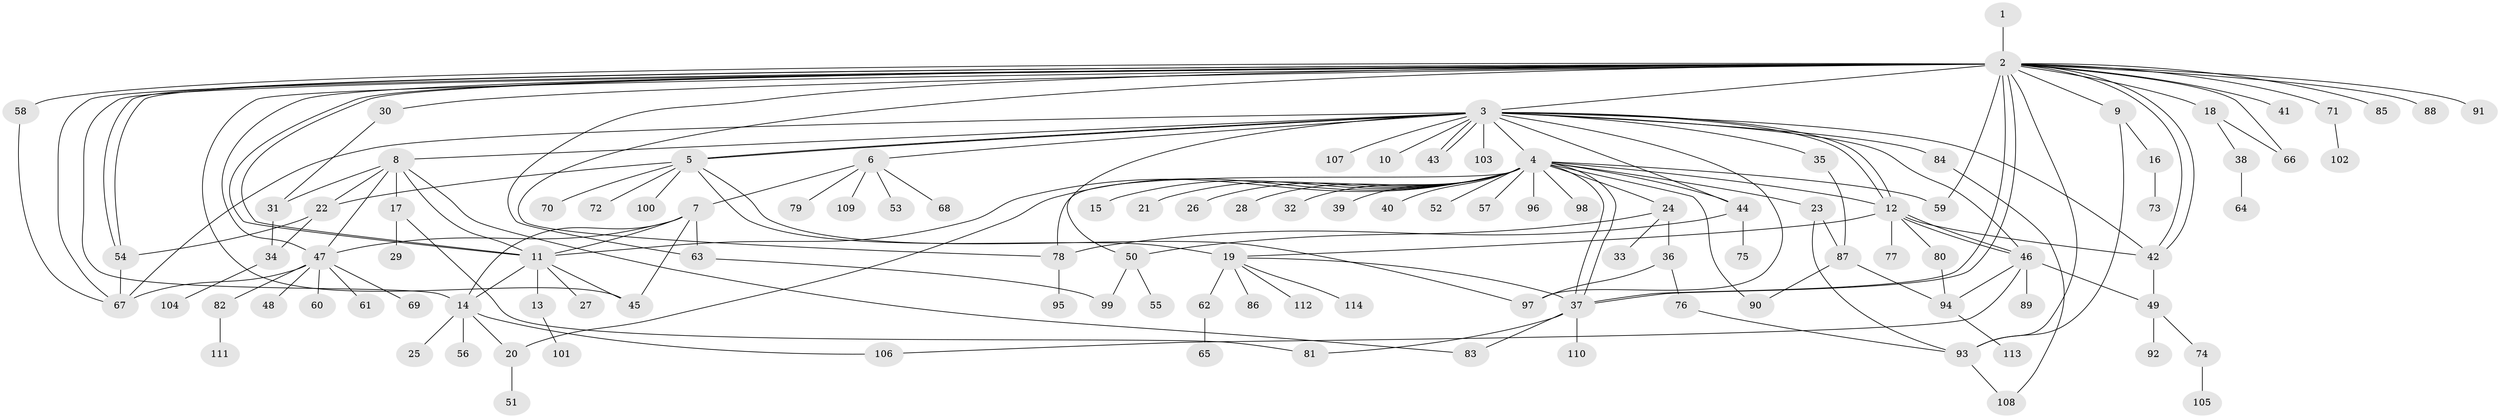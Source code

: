 // coarse degree distribution, {1: 0.5591397849462365, 27: 0.010752688172043012, 21: 0.010752688172043012, 20: 0.010752688172043012, 7: 0.03225806451612903, 5: 0.03225806451612903, 10: 0.021505376344086023, 12: 0.010752688172043012, 3: 0.07526881720430108, 2: 0.13978494623655913, 4: 0.07526881720430108, 9: 0.010752688172043012, 6: 0.010752688172043012}
// Generated by graph-tools (version 1.1) at 2025/51/02/27/25 19:51:55]
// undirected, 114 vertices, 169 edges
graph export_dot {
graph [start="1"]
  node [color=gray90,style=filled];
  1;
  2;
  3;
  4;
  5;
  6;
  7;
  8;
  9;
  10;
  11;
  12;
  13;
  14;
  15;
  16;
  17;
  18;
  19;
  20;
  21;
  22;
  23;
  24;
  25;
  26;
  27;
  28;
  29;
  30;
  31;
  32;
  33;
  34;
  35;
  36;
  37;
  38;
  39;
  40;
  41;
  42;
  43;
  44;
  45;
  46;
  47;
  48;
  49;
  50;
  51;
  52;
  53;
  54;
  55;
  56;
  57;
  58;
  59;
  60;
  61;
  62;
  63;
  64;
  65;
  66;
  67;
  68;
  69;
  70;
  71;
  72;
  73;
  74;
  75;
  76;
  77;
  78;
  79;
  80;
  81;
  82;
  83;
  84;
  85;
  86;
  87;
  88;
  89;
  90;
  91;
  92;
  93;
  94;
  95;
  96;
  97;
  98;
  99;
  100;
  101;
  102;
  103;
  104;
  105;
  106;
  107;
  108;
  109;
  110;
  111;
  112;
  113;
  114;
  1 -- 2;
  2 -- 3;
  2 -- 9;
  2 -- 11;
  2 -- 11;
  2 -- 14;
  2 -- 18;
  2 -- 30;
  2 -- 37;
  2 -- 37;
  2 -- 41;
  2 -- 42;
  2 -- 42;
  2 -- 45;
  2 -- 47;
  2 -- 54;
  2 -- 54;
  2 -- 58;
  2 -- 59;
  2 -- 63;
  2 -- 66;
  2 -- 67;
  2 -- 71;
  2 -- 78;
  2 -- 85;
  2 -- 88;
  2 -- 91;
  2 -- 93;
  3 -- 4;
  3 -- 5;
  3 -- 5;
  3 -- 6;
  3 -- 8;
  3 -- 10;
  3 -- 12;
  3 -- 12;
  3 -- 35;
  3 -- 42;
  3 -- 43;
  3 -- 43;
  3 -- 44;
  3 -- 46;
  3 -- 50;
  3 -- 67;
  3 -- 84;
  3 -- 97;
  3 -- 103;
  3 -- 107;
  4 -- 11;
  4 -- 12;
  4 -- 15;
  4 -- 20;
  4 -- 21;
  4 -- 23;
  4 -- 24;
  4 -- 26;
  4 -- 28;
  4 -- 32;
  4 -- 37;
  4 -- 37;
  4 -- 39;
  4 -- 40;
  4 -- 44;
  4 -- 52;
  4 -- 57;
  4 -- 59;
  4 -- 78;
  4 -- 90;
  4 -- 96;
  4 -- 98;
  5 -- 19;
  5 -- 22;
  5 -- 70;
  5 -- 72;
  5 -- 97;
  5 -- 100;
  6 -- 7;
  6 -- 53;
  6 -- 68;
  6 -- 79;
  6 -- 109;
  7 -- 11;
  7 -- 14;
  7 -- 45;
  7 -- 47;
  7 -- 63;
  8 -- 11;
  8 -- 17;
  8 -- 22;
  8 -- 31;
  8 -- 47;
  8 -- 83;
  9 -- 16;
  9 -- 93;
  11 -- 13;
  11 -- 14;
  11 -- 27;
  11 -- 45;
  12 -- 19;
  12 -- 42;
  12 -- 46;
  12 -- 46;
  12 -- 77;
  12 -- 80;
  13 -- 101;
  14 -- 20;
  14 -- 25;
  14 -- 56;
  14 -- 106;
  16 -- 73;
  17 -- 29;
  17 -- 81;
  18 -- 38;
  18 -- 66;
  19 -- 37;
  19 -- 62;
  19 -- 86;
  19 -- 112;
  19 -- 114;
  20 -- 51;
  22 -- 34;
  22 -- 54;
  23 -- 87;
  23 -- 93;
  24 -- 33;
  24 -- 36;
  24 -- 50;
  30 -- 31;
  31 -- 34;
  34 -- 104;
  35 -- 87;
  36 -- 76;
  36 -- 97;
  37 -- 81;
  37 -- 83;
  37 -- 110;
  38 -- 64;
  42 -- 49;
  44 -- 75;
  44 -- 78;
  46 -- 49;
  46 -- 89;
  46 -- 94;
  46 -- 106;
  47 -- 48;
  47 -- 60;
  47 -- 61;
  47 -- 67;
  47 -- 69;
  47 -- 82;
  49 -- 74;
  49 -- 92;
  50 -- 55;
  50 -- 99;
  54 -- 67;
  58 -- 67;
  62 -- 65;
  63 -- 99;
  71 -- 102;
  74 -- 105;
  76 -- 93;
  78 -- 95;
  80 -- 94;
  82 -- 111;
  84 -- 108;
  87 -- 90;
  87 -- 94;
  93 -- 108;
  94 -- 113;
}
